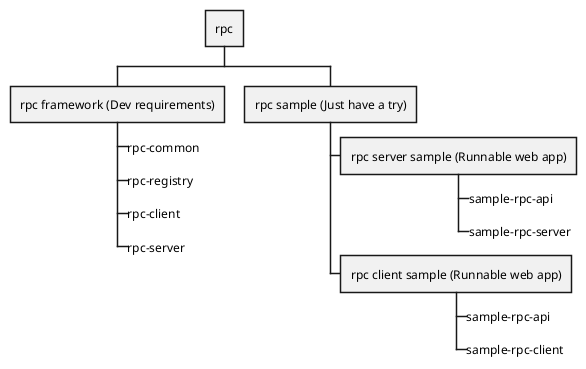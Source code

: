 @startwbs
* rpc
** rpc framework (Dev requirements)
***_ rpc-common
***_ rpc-registry
***_ rpc-client
***_ rpc-server

** rpc sample (Just have a try)
*** rpc server sample (Runnable web app)
****_ sample-rpc-api
****_ sample-rpc-server
*** rpc client sample (Runnable web app)
****_ sample-rpc-api
****_ sample-rpc-client
@endwbs
